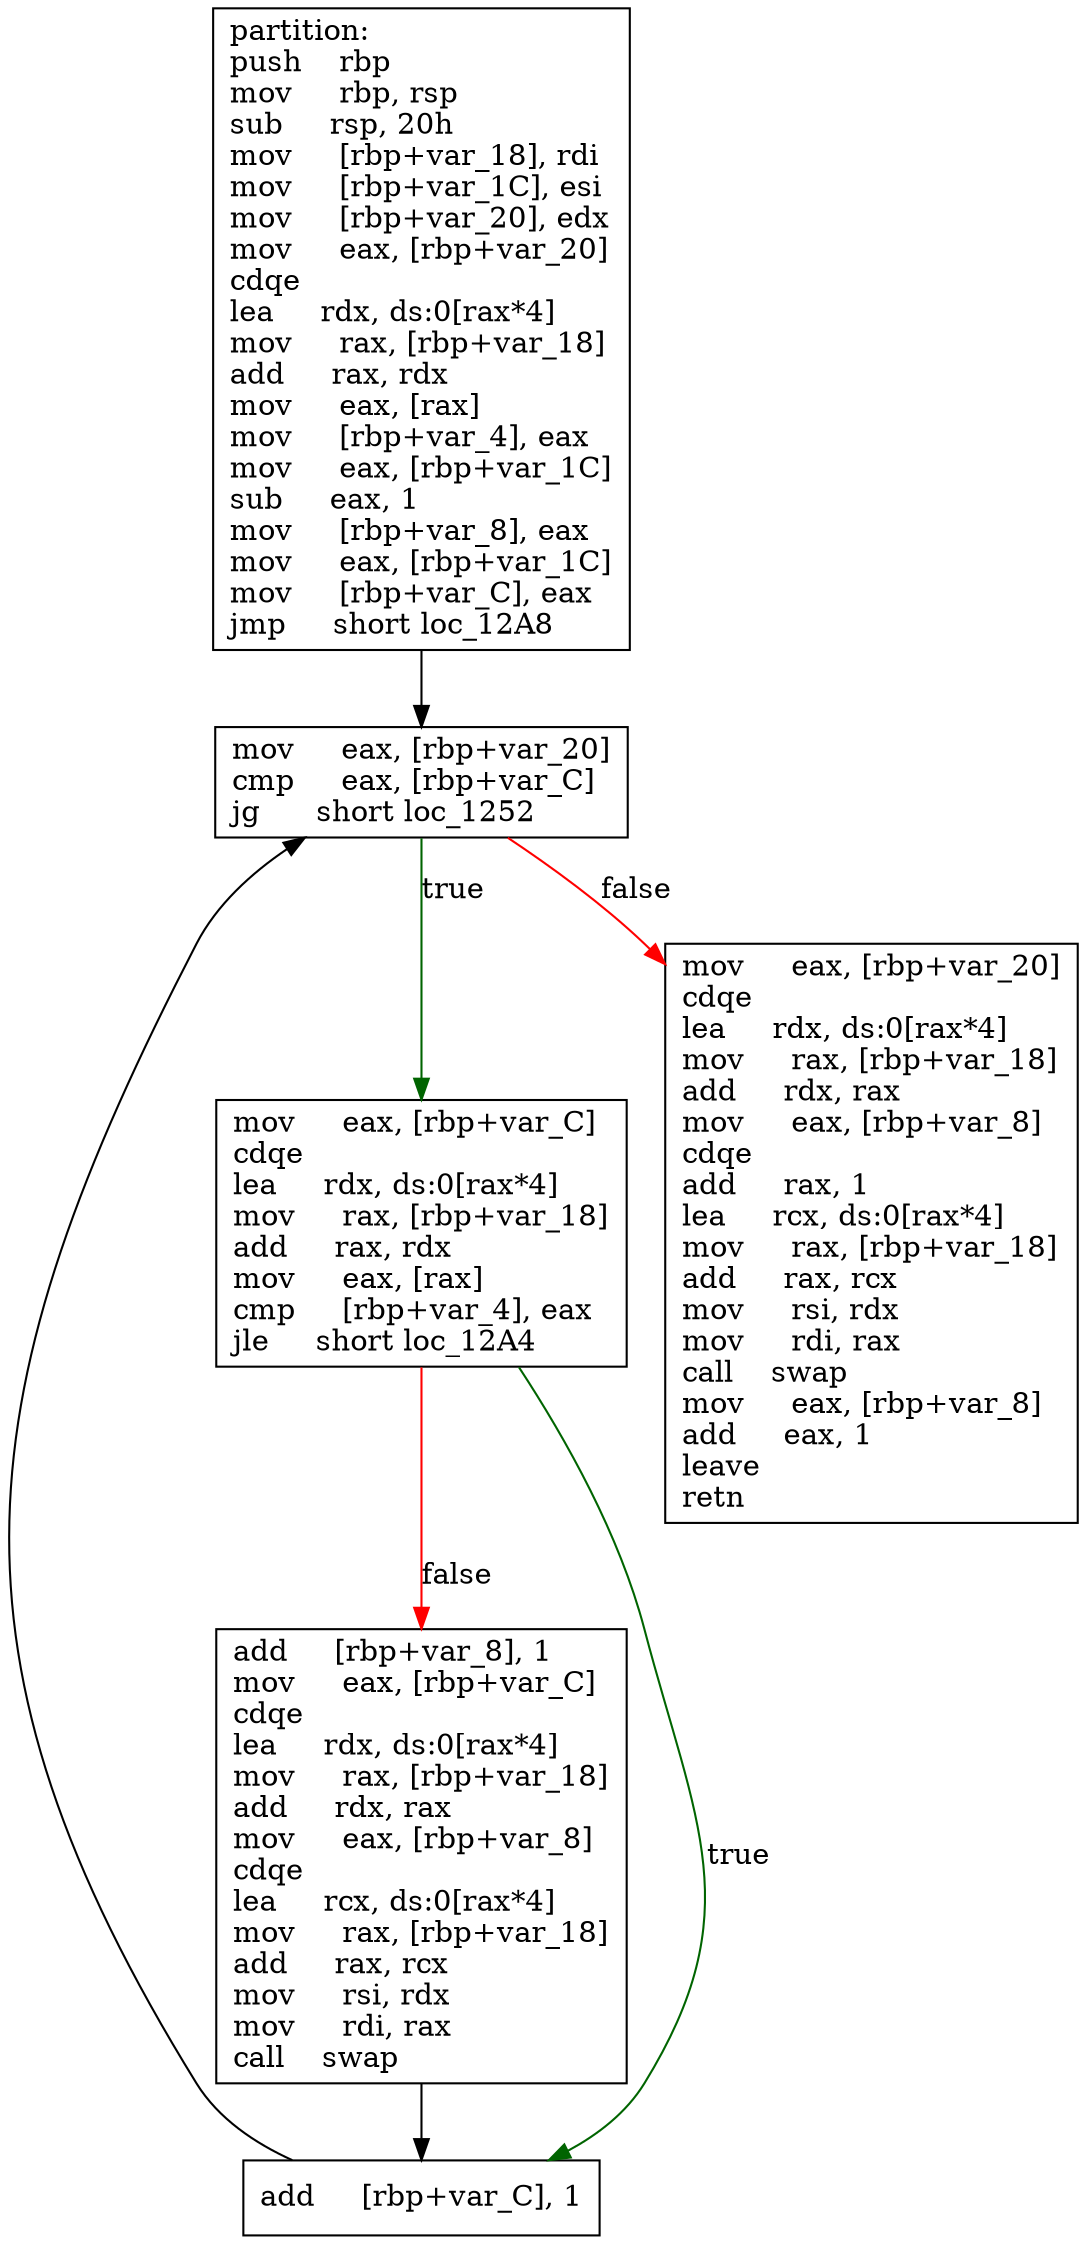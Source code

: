 digraph "partition" {
	graph [
	];
	node [
		shape = "box"
	];
	edge [
	];
	"0" [
		label = "partition:\lpush    rbp\lmov     rbp, rsp\lsub     rsp, 20h\lmov     [rbp+var_18], rdi\lmov     [rbp+var_1C], esi\lmov     [rbp+var_20], edx\lmov     eax, [rbp+var_20]\lcdqe\llea     rdx, ds:0[rax*4]\lmov     rax, [rbp+var_18]\ladd     rax, rdx\lmov     eax, [rax]\lmov     [rbp+var_4], eax\lmov     eax, [rbp+var_1C]\lsub     eax, 1\lmov     [rbp+var_8], eax\lmov     eax, [rbp+var_1C]\lmov     [rbp+var_C], eax\ljmp     short loc_12A8\l"
	];
	"1" [
		label = "mov     eax, [rbp+var_C]\lcdqe\llea     rdx, ds:0[rax*4]\lmov     rax, [rbp+var_18]\ladd     rax, rdx\lmov     eax, [rax]\lcmp     [rbp+var_4], eax\ljle     short loc_12A4\l"
	];
	"2" [
		label = "add     [rbp+var_8], 1\lmov     eax, [rbp+var_C]\lcdqe\llea     rdx, ds:0[rax*4]\lmov     rax, [rbp+var_18]\ladd     rdx, rax\lmov     eax, [rbp+var_8]\lcdqe\llea     rcx, ds:0[rax*4]\lmov     rax, [rbp+var_18]\ladd     rax, rcx\lmov     rsi, rdx\lmov     rdi, rax\lcall    swap\l"
	];
	"3" [
		label = "add     [rbp+var_C], 1\l"
	];
	"4" [
		label = "mov     eax, [rbp+var_20]\lcmp     eax, [rbp+var_C]\ljg      short loc_1252\l"
	];
	"5" [
		label = "mov     eax, [rbp+var_20]\lcdqe\llea     rdx, ds:0[rax*4]\lmov     rax, [rbp+var_18]\ladd     rdx, rax\lmov     eax, [rbp+var_8]\lcdqe\ladd     rax, 1\llea     rcx, ds:0[rax*4]\lmov     rax, [rbp+var_18]\ladd     rax, rcx\lmov     rsi, rdx\lmov     rdi, rax\lcall    swap\lmov     eax, [rbp+var_8]\ladd     eax, 1\lleave\lretn\l"
	];
// node 0
	"0" -> "4" [ ];
// node 1
	"1" -> "2" [ label = "false", color = red ];
	"1" -> "3" [ label = "true", color = darkgreen ];
// node 2
	"2" -> "3" [ ];
// node 3
	"3" -> "4" [ ];
// node 4
	"4" -> "1" [ label = "true", color = darkgreen ];
	"4" -> "5" [ label = "false", color = red ];
// node 5
}
